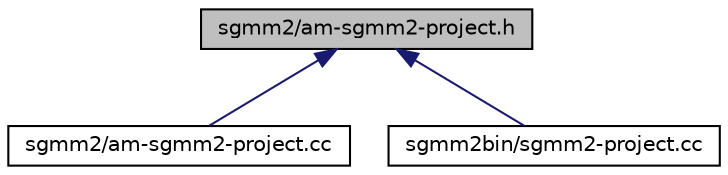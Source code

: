 digraph "sgmm2/am-sgmm2-project.h"
{
  edge [fontname="Helvetica",fontsize="10",labelfontname="Helvetica",labelfontsize="10"];
  node [fontname="Helvetica",fontsize="10",shape=record];
  Node73 [label="sgmm2/am-sgmm2-project.h",height=0.2,width=0.4,color="black", fillcolor="grey75", style="filled", fontcolor="black"];
  Node73 -> Node74 [dir="back",color="midnightblue",fontsize="10",style="solid",fontname="Helvetica"];
  Node74 [label="sgmm2/am-sgmm2-project.cc",height=0.2,width=0.4,color="black", fillcolor="white", style="filled",URL="$am-sgmm2-project_8cc.html"];
  Node73 -> Node75 [dir="back",color="midnightblue",fontsize="10",style="solid",fontname="Helvetica"];
  Node75 [label="sgmm2bin/sgmm2-project.cc",height=0.2,width=0.4,color="black", fillcolor="white", style="filled",URL="$sgmm2-project_8cc.html"];
}
